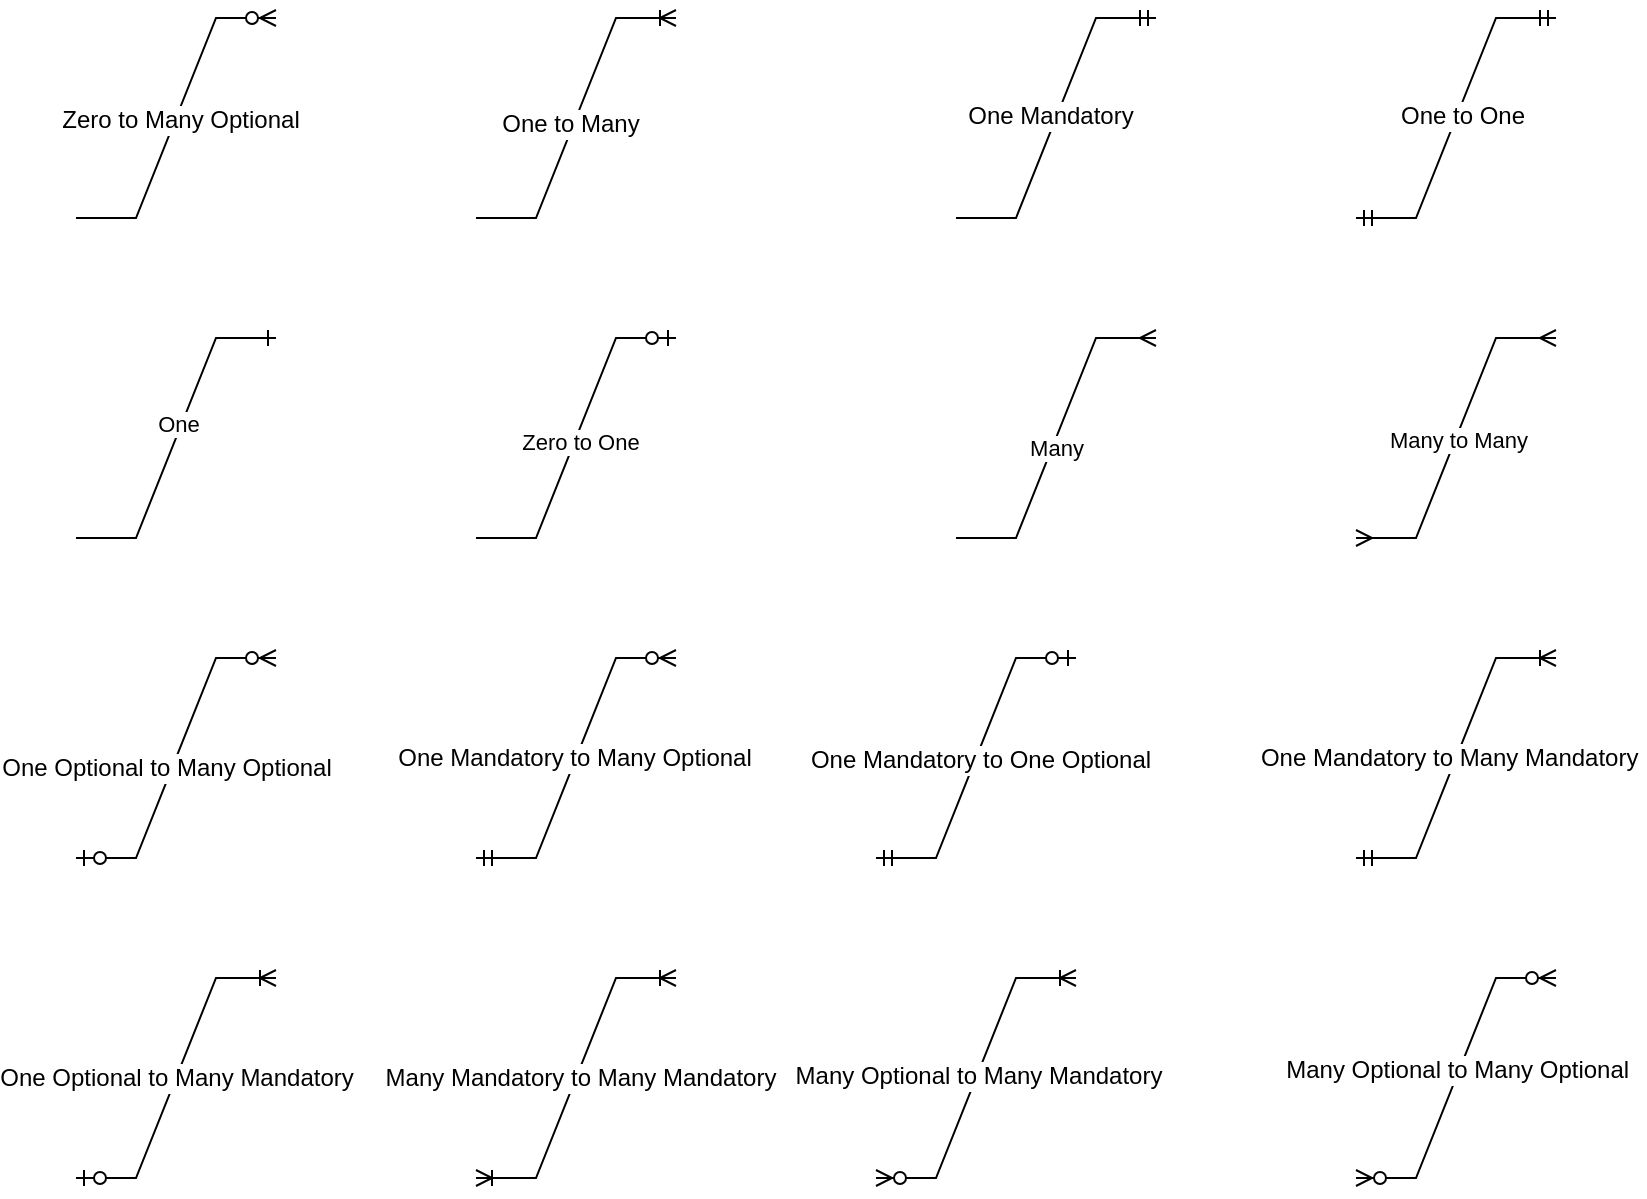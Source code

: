 <mxfile version="25.0.1">
  <diagram id="R2lEEEUBdFMjLlhIrx00" name="Page-1">
    <mxGraphModel dx="1434" dy="791" grid="1" gridSize="10" guides="1" tooltips="1" connect="1" arrows="1" fold="1" page="1" pageScale="1" pageWidth="850" pageHeight="1100" math="0" shadow="0" extFonts="Permanent Marker^https://fonts.googleapis.com/css?family=Permanent+Marker">
      <root>
        <mxCell id="0" />
        <mxCell id="1" parent="0" />
        <mxCell id="krxQU3g749XRCFYvuvjs-3" value="" style="edgeStyle=entityRelationEdgeStyle;fontSize=12;html=1;endArrow=ERoneToMany;rounded=0;" edge="1" parent="1">
          <mxGeometry width="100" height="100" relative="1" as="geometry">
            <mxPoint x="260" y="180" as="sourcePoint" />
            <mxPoint x="360" y="80" as="targetPoint" />
          </mxGeometry>
        </mxCell>
        <mxCell id="krxQU3g749XRCFYvuvjs-11" value="One to Many" style="edgeLabel;html=1;align=center;verticalAlign=middle;resizable=0;points=[];fontSize=12;" vertex="1" connectable="0" parent="krxQU3g749XRCFYvuvjs-3">
          <mxGeometry x="-0.046" y="2" relative="1" as="geometry">
            <mxPoint as="offset" />
          </mxGeometry>
        </mxCell>
        <mxCell id="krxQU3g749XRCFYvuvjs-4" value="" style="edgeStyle=entityRelationEdgeStyle;fontSize=12;html=1;endArrow=ERmandOne;rounded=0;" edge="1" parent="1">
          <mxGeometry width="100" height="100" relative="1" as="geometry">
            <mxPoint x="500" y="180" as="sourcePoint" />
            <mxPoint x="600" y="80" as="targetPoint" />
          </mxGeometry>
        </mxCell>
        <mxCell id="krxQU3g749XRCFYvuvjs-12" value="One Mandatory" style="edgeLabel;html=1;align=center;verticalAlign=middle;resizable=0;points=[];fontSize=12;" vertex="1" connectable="0" parent="krxQU3g749XRCFYvuvjs-4">
          <mxGeometry x="0.009" y="4" relative="1" as="geometry">
            <mxPoint y="1" as="offset" />
          </mxGeometry>
        </mxCell>
        <mxCell id="krxQU3g749XRCFYvuvjs-5" value="" style="edgeStyle=entityRelationEdgeStyle;fontSize=12;html=1;endArrow=ERzeroToMany;endFill=1;rounded=0;" edge="1" parent="1">
          <mxGeometry width="100" height="100" relative="1" as="geometry">
            <mxPoint x="60" y="180" as="sourcePoint" />
            <mxPoint x="160" y="80" as="targetPoint" />
          </mxGeometry>
        </mxCell>
        <mxCell id="krxQU3g749XRCFYvuvjs-10" value="Zero to Many Optional" style="edgeLabel;html=1;align=center;verticalAlign=middle;resizable=0;points=[];fontSize=12;" vertex="1" connectable="0" parent="krxQU3g749XRCFYvuvjs-5">
          <mxGeometry x="-0.002" y="-2" relative="1" as="geometry">
            <mxPoint as="offset" />
          </mxGeometry>
        </mxCell>
        <mxCell id="krxQU3g749XRCFYvuvjs-7" value="" style="edgeStyle=entityRelationEdgeStyle;fontSize=12;html=1;endArrow=ERmandOne;startArrow=ERmandOne;rounded=0;" edge="1" parent="1">
          <mxGeometry width="100" height="100" relative="1" as="geometry">
            <mxPoint x="700" y="180" as="sourcePoint" />
            <mxPoint x="800" y="80" as="targetPoint" />
          </mxGeometry>
        </mxCell>
        <mxCell id="krxQU3g749XRCFYvuvjs-13" value="One to One" style="edgeLabel;html=1;align=center;verticalAlign=middle;resizable=0;points=[];fontSize=12;" vertex="1" connectable="0" parent="krxQU3g749XRCFYvuvjs-7">
          <mxGeometry x="0.024" y="-2" relative="1" as="geometry">
            <mxPoint as="offset" />
          </mxGeometry>
        </mxCell>
        <mxCell id="krxQU3g749XRCFYvuvjs-14" value="" style="edgeStyle=entityRelationEdgeStyle;fontSize=12;html=1;endArrow=ERone;endFill=1;rounded=0;" edge="1" parent="1">
          <mxGeometry width="100" height="100" relative="1" as="geometry">
            <mxPoint x="60" y="340" as="sourcePoint" />
            <mxPoint x="160" y="240" as="targetPoint" />
          </mxGeometry>
        </mxCell>
        <mxCell id="krxQU3g749XRCFYvuvjs-15" value="One" style="edgeLabel;html=1;align=center;verticalAlign=middle;resizable=0;points=[];" vertex="1" connectable="0" parent="krxQU3g749XRCFYvuvjs-14">
          <mxGeometry x="0.077" y="3" relative="1" as="geometry">
            <mxPoint x="1" as="offset" />
          </mxGeometry>
        </mxCell>
        <mxCell id="krxQU3g749XRCFYvuvjs-16" value="" style="edgeStyle=entityRelationEdgeStyle;fontSize=12;html=1;endArrow=ERzeroToOne;endFill=1;rounded=0;" edge="1" parent="1">
          <mxGeometry width="100" height="100" relative="1" as="geometry">
            <mxPoint x="260" y="340" as="sourcePoint" />
            <mxPoint x="360" y="240" as="targetPoint" />
          </mxGeometry>
        </mxCell>
        <mxCell id="krxQU3g749XRCFYvuvjs-17" value="Zero to One" style="edgeLabel;html=1;align=center;verticalAlign=middle;resizable=0;points=[];" vertex="1" connectable="0" parent="krxQU3g749XRCFYvuvjs-16">
          <mxGeometry x="-0.018" y="-2" relative="1" as="geometry">
            <mxPoint as="offset" />
          </mxGeometry>
        </mxCell>
        <mxCell id="krxQU3g749XRCFYvuvjs-18" value="" style="edgeStyle=entityRelationEdgeStyle;fontSize=12;html=1;endArrow=ERmany;rounded=0;" edge="1" parent="1">
          <mxGeometry width="100" height="100" relative="1" as="geometry">
            <mxPoint x="500" y="340" as="sourcePoint" />
            <mxPoint x="600" y="240" as="targetPoint" />
          </mxGeometry>
        </mxCell>
        <mxCell id="krxQU3g749XRCFYvuvjs-19" value="Many" style="edgeLabel;html=1;align=center;verticalAlign=middle;resizable=0;points=[];" vertex="1" connectable="0" parent="krxQU3g749XRCFYvuvjs-18">
          <mxGeometry x="-0.049" y="-1" relative="1" as="geometry">
            <mxPoint as="offset" />
          </mxGeometry>
        </mxCell>
        <mxCell id="krxQU3g749XRCFYvuvjs-20" value="" style="edgeStyle=entityRelationEdgeStyle;fontSize=12;html=1;endArrow=ERmany;startArrow=ERmany;rounded=0;" edge="1" parent="1">
          <mxGeometry width="100" height="100" relative="1" as="geometry">
            <mxPoint x="700" y="340" as="sourcePoint" />
            <mxPoint x="800" y="240" as="targetPoint" />
          </mxGeometry>
        </mxCell>
        <mxCell id="krxQU3g749XRCFYvuvjs-21" value="Many to Many" style="edgeLabel;html=1;align=center;verticalAlign=middle;resizable=0;points=[];" vertex="1" connectable="0" parent="krxQU3g749XRCFYvuvjs-20">
          <mxGeometry x="-0.007" y="-1" relative="1" as="geometry">
            <mxPoint as="offset" />
          </mxGeometry>
        </mxCell>
        <mxCell id="krxQU3g749XRCFYvuvjs-22" value="" style="edgeStyle=entityRelationEdgeStyle;fontSize=12;html=1;endArrow=ERzeroToMany;startArrow=ERzeroToOne;rounded=0;" edge="1" parent="1">
          <mxGeometry width="100" height="100" relative="1" as="geometry">
            <mxPoint x="60" y="500" as="sourcePoint" />
            <mxPoint x="160" y="400" as="targetPoint" />
          </mxGeometry>
        </mxCell>
        <mxCell id="krxQU3g749XRCFYvuvjs-29" value="&lt;span style=&quot;font-size: 12px;&quot;&gt;One Optional to Many Optional&lt;/span&gt;" style="edgeLabel;html=1;align=center;verticalAlign=middle;resizable=0;points=[];" vertex="1" connectable="0" parent="krxQU3g749XRCFYvuvjs-22">
          <mxGeometry x="-0.077" y="3" relative="1" as="geometry">
            <mxPoint as="offset" />
          </mxGeometry>
        </mxCell>
        <mxCell id="krxQU3g749XRCFYvuvjs-23" value="" style="edgeStyle=entityRelationEdgeStyle;fontSize=12;html=1;endArrow=ERzeroToMany;startArrow=ERmandOne;rounded=0;" edge="1" parent="1">
          <mxGeometry width="100" height="100" relative="1" as="geometry">
            <mxPoint x="260" y="500" as="sourcePoint" />
            <mxPoint x="360" y="400" as="targetPoint" />
          </mxGeometry>
        </mxCell>
        <mxCell id="krxQU3g749XRCFYvuvjs-31" value="&lt;span style=&quot;font-size: 12px;&quot;&gt;One Mandatory to Many Optional&lt;/span&gt;" style="edgeLabel;html=1;align=center;verticalAlign=middle;resizable=0;points=[];" vertex="1" connectable="0" parent="krxQU3g749XRCFYvuvjs-23">
          <mxGeometry x="-0.004" y="1" relative="1" as="geometry">
            <mxPoint as="offset" />
          </mxGeometry>
        </mxCell>
        <mxCell id="krxQU3g749XRCFYvuvjs-24" value="" style="edgeStyle=entityRelationEdgeStyle;fontSize=12;html=1;endArrow=ERoneToMany;startArrow=ERmandOne;rounded=0;" edge="1" parent="1">
          <mxGeometry width="100" height="100" relative="1" as="geometry">
            <mxPoint x="700" y="500" as="sourcePoint" />
            <mxPoint x="800" y="400" as="targetPoint" />
          </mxGeometry>
        </mxCell>
        <mxCell id="krxQU3g749XRCFYvuvjs-35" value="&lt;span style=&quot;font-size: 12px;&quot;&gt;One Mandatory to Many&amp;nbsp;&lt;/span&gt;&lt;span style=&quot;font-size: 12px;&quot;&gt;Mandatory&amp;nbsp;&lt;/span&gt;" style="edgeLabel;html=1;align=center;verticalAlign=middle;resizable=0;points=[];" vertex="1" connectable="0" parent="krxQU3g749XRCFYvuvjs-24">
          <mxGeometry x="-0.042" y="1" relative="1" as="geometry">
            <mxPoint y="-3" as="offset" />
          </mxGeometry>
        </mxCell>
        <mxCell id="krxQU3g749XRCFYvuvjs-25" value="" style="edgeStyle=entityRelationEdgeStyle;fontSize=12;html=1;endArrow=ERoneToMany;startArrow=ERzeroToOne;rounded=0;" edge="1" parent="1">
          <mxGeometry width="100" height="100" relative="1" as="geometry">
            <mxPoint x="60" y="660" as="sourcePoint" />
            <mxPoint x="160" y="560" as="targetPoint" />
          </mxGeometry>
        </mxCell>
        <mxCell id="krxQU3g749XRCFYvuvjs-36" value="&lt;span style=&quot;font-size: 12px;&quot;&gt;One Optional to Many Mandatory&lt;/span&gt;" style="edgeLabel;html=1;align=center;verticalAlign=middle;resizable=0;points=[];" vertex="1" connectable="0" parent="krxQU3g749XRCFYvuvjs-25">
          <mxGeometry relative="1" as="geometry">
            <mxPoint as="offset" />
          </mxGeometry>
        </mxCell>
        <mxCell id="krxQU3g749XRCFYvuvjs-26" value="" style="edgeStyle=entityRelationEdgeStyle;fontSize=12;html=1;endArrow=ERoneToMany;startArrow=ERoneToMany;rounded=0;" edge="1" parent="1">
          <mxGeometry width="100" height="100" relative="1" as="geometry">
            <mxPoint x="260" y="660" as="sourcePoint" />
            <mxPoint x="360" y="560" as="targetPoint" />
          </mxGeometry>
        </mxCell>
        <mxCell id="krxQU3g749XRCFYvuvjs-37" value="&lt;span style=&quot;font-size: 12px;&quot;&gt;Many Mandatory&lt;/span&gt;&lt;span style=&quot;font-size: 12px;&quot;&gt;&amp;nbsp;to Many Mandatory&lt;/span&gt;" style="edgeLabel;html=1;align=center;verticalAlign=middle;resizable=0;points=[];" vertex="1" connectable="0" parent="krxQU3g749XRCFYvuvjs-26">
          <mxGeometry x="0.02" y="-1" relative="1" as="geometry">
            <mxPoint y="1" as="offset" />
          </mxGeometry>
        </mxCell>
        <mxCell id="krxQU3g749XRCFYvuvjs-27" value="" style="edgeStyle=entityRelationEdgeStyle;fontSize=12;html=1;endArrow=ERoneToMany;startArrow=ERzeroToMany;rounded=0;" edge="1" parent="1">
          <mxGeometry width="100" height="100" relative="1" as="geometry">
            <mxPoint x="460" y="660" as="sourcePoint" />
            <mxPoint x="560" y="560" as="targetPoint" />
          </mxGeometry>
        </mxCell>
        <mxCell id="krxQU3g749XRCFYvuvjs-40" value="&lt;span style=&quot;font-size: 12px;&quot;&gt;Many Optional&amp;nbsp;&lt;/span&gt;&lt;span style=&quot;font-size: 12px;&quot;&gt;to Many Mandatory&lt;/span&gt;" style="edgeLabel;html=1;align=center;verticalAlign=middle;resizable=0;points=[];" vertex="1" connectable="0" parent="krxQU3g749XRCFYvuvjs-27">
          <mxGeometry x="0.011" relative="1" as="geometry">
            <mxPoint as="offset" />
          </mxGeometry>
        </mxCell>
        <mxCell id="krxQU3g749XRCFYvuvjs-28" value="" style="edgeStyle=entityRelationEdgeStyle;fontSize=12;html=1;endArrow=ERzeroToMany;endFill=1;startArrow=ERzeroToMany;rounded=0;" edge="1" parent="1">
          <mxGeometry width="100" height="100" relative="1" as="geometry">
            <mxPoint x="700" y="660" as="sourcePoint" />
            <mxPoint x="800" y="560" as="targetPoint" />
          </mxGeometry>
        </mxCell>
        <mxCell id="krxQU3g749XRCFYvuvjs-45" value="&lt;span style=&quot;font-size: 12px;&quot;&gt;Many&amp;nbsp;&lt;/span&gt;&lt;span style=&quot;font-size: 12px;&quot;&gt;Optional&amp;nbsp;&lt;/span&gt;&lt;span style=&quot;font-size: 12px;&quot;&gt;to Many&amp;nbsp;&lt;/span&gt;&lt;span style=&quot;font-size: 12px;&quot;&gt;Optional&amp;nbsp;&lt;/span&gt;" style="edgeLabel;html=1;align=center;verticalAlign=middle;resizable=0;points=[];" vertex="1" connectable="0" parent="krxQU3g749XRCFYvuvjs-28">
          <mxGeometry x="0.053" relative="1" as="geometry">
            <mxPoint as="offset" />
          </mxGeometry>
        </mxCell>
        <mxCell id="krxQU3g749XRCFYvuvjs-32" value="" style="edgeStyle=entityRelationEdgeStyle;fontSize=12;html=1;endArrow=ERzeroToOne;startArrow=ERmandOne;rounded=0;" edge="1" parent="1">
          <mxGeometry width="100" height="100" relative="1" as="geometry">
            <mxPoint x="460" y="500" as="sourcePoint" />
            <mxPoint x="560" y="400" as="targetPoint" />
          </mxGeometry>
        </mxCell>
        <mxCell id="krxQU3g749XRCFYvuvjs-33" value="&lt;span style=&quot;font-size: 12px;&quot;&gt;One Mandatory to One Optional&lt;/span&gt;" style="edgeLabel;html=1;align=center;verticalAlign=middle;resizable=0;points=[];" vertex="1" connectable="0" parent="krxQU3g749XRCFYvuvjs-32">
          <mxGeometry x="-0.002" y="-2" relative="1" as="geometry">
            <mxPoint as="offset" />
          </mxGeometry>
        </mxCell>
      </root>
    </mxGraphModel>
  </diagram>
</mxfile>
